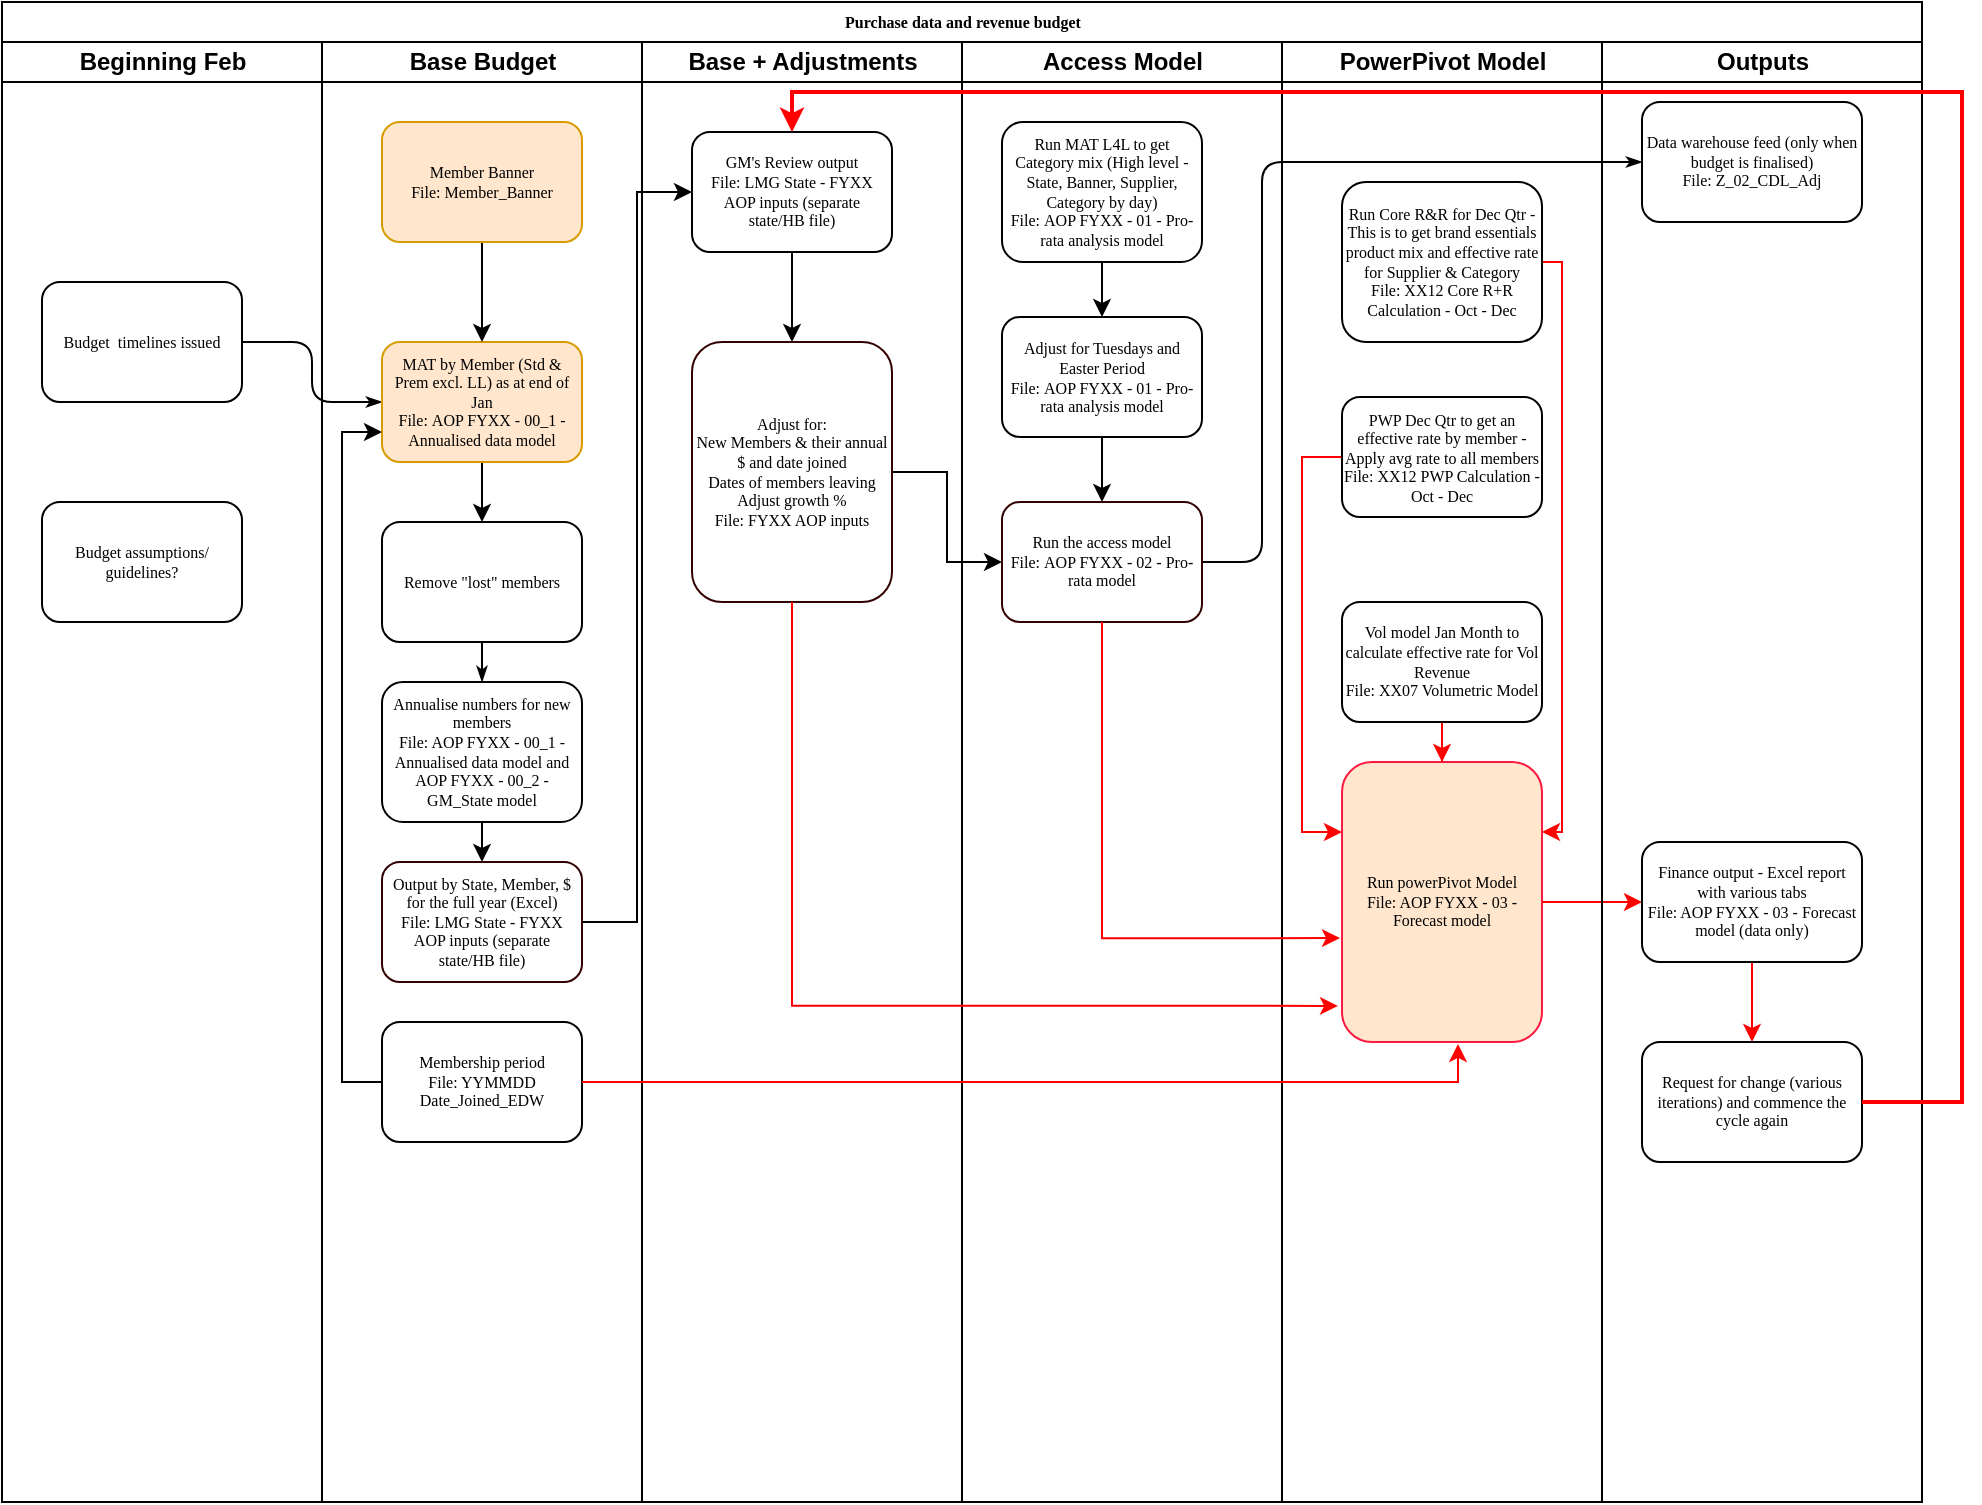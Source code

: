 <mxfile version="12.5.5" type="github"><diagram name="Purchase budget" id="74e2e168-ea6b-b213-b513-2b3c1d86103e"><mxGraphModel dx="1006" dy="711" grid="1" gridSize="10" guides="1" tooltips="1" connect="1" arrows="1" fold="1" page="1" pageScale="1" pageWidth="1169" pageHeight="827" background="#ffffff" math="0" shadow="0"><root><mxCell id="0"/><mxCell id="1" parent="0"/><mxCell id="77e6c97f196da883-1" value="Purchase data and revenue budget" style="swimlane;html=1;childLayout=stackLayout;startSize=20;rounded=0;shadow=0;labelBackgroundColor=none;strokeColor=#000000;strokeWidth=1;fillColor=#ffffff;fontFamily=Verdana;fontSize=8;fontColor=#000000;align=center;" parent="1" vertex="1"><mxGeometry x="70" y="40" width="960" height="750" as="geometry"/></mxCell><mxCell id="77e6c97f196da883-2" value="Beginning Feb" style="swimlane;html=1;startSize=20;" parent="77e6c97f196da883-1" vertex="1"><mxGeometry y="20" width="160" height="730" as="geometry"/></mxCell><mxCell id="77e6c97f196da883-8" value="Budget&amp;nbsp; timelines issued" style="rounded=1;whiteSpace=wrap;html=1;shadow=0;labelBackgroundColor=none;strokeColor=#000000;strokeWidth=1;fillColor=#ffffff;fontFamily=Verdana;fontSize=8;fontColor=#000000;align=center;" parent="77e6c97f196da883-2" vertex="1"><mxGeometry x="20" y="120" width="100" height="60" as="geometry"/></mxCell><mxCell id="BSGmMYfluoc5-0ycnWwg-2" value="Budget assumptions/ guidelines?" style="rounded=1;whiteSpace=wrap;html=1;shadow=0;labelBackgroundColor=none;strokeColor=#000000;strokeWidth=1;fillColor=#ffffff;fontFamily=Verdana;fontSize=8;fontColor=#000000;align=center;" parent="77e6c97f196da883-2" vertex="1"><mxGeometry x="20" y="230" width="100" height="60" as="geometry"/></mxCell><mxCell id="77e6c97f196da883-26" style="edgeStyle=orthogonalEdgeStyle;rounded=1;html=1;labelBackgroundColor=none;startArrow=none;startFill=0;startSize=5;endArrow=classicThin;endFill=1;endSize=5;jettySize=auto;orthogonalLoop=1;strokeColor=#000000;strokeWidth=1;fontFamily=Verdana;fontSize=8;fontColor=#000000;" parent="77e6c97f196da883-1" source="77e6c97f196da883-8" target="77e6c97f196da883-11" edge="1"><mxGeometry relative="1" as="geometry"/></mxCell><mxCell id="107ba76e4e335f99-1" style="edgeStyle=orthogonalEdgeStyle;rounded=1;html=1;labelBackgroundColor=none;startArrow=none;startFill=0;startSize=5;endArrow=classicThin;endFill=1;endSize=5;jettySize=auto;orthogonalLoop=1;strokeColor=#000000;strokeWidth=1;fontFamily=Verdana;fontSize=8;fontColor=#000000;" parent="77e6c97f196da883-1" source="77e6c97f196da883-17" target="77e6c97f196da883-18" edge="1"><mxGeometry relative="1" as="geometry"><Array as="points"><mxPoint x="630" y="280"/><mxPoint x="630" y="80"/></Array></mxGeometry></mxCell><mxCell id="77e6c97f196da883-3" value="Base Budget" style="swimlane;html=1;startSize=20;" parent="77e6c97f196da883-1" vertex="1"><mxGeometry x="160" y="20" width="160" height="730" as="geometry"/></mxCell><mxCell id="BSGmMYfluoc5-0ycnWwg-8" style="edgeStyle=orthogonalEdgeStyle;rounded=0;orthogonalLoop=1;jettySize=auto;html=1;entryX=0.5;entryY=0;entryDx=0;entryDy=0;" parent="77e6c97f196da883-3" source="77e6c97f196da883-11" target="77e6c97f196da883-9" edge="1"><mxGeometry relative="1" as="geometry"/></mxCell><mxCell id="77e6c97f196da883-11" value="MAT by Member (Std &amp;amp; Prem excl. LL) as at end of Jan&lt;br&gt;File:&amp;nbsp;AOP FYXX - 00_1 - Annualised data model" style="rounded=1;whiteSpace=wrap;html=1;shadow=0;labelBackgroundColor=none;strokeColor=#d79b00;strokeWidth=1;fillColor=#ffe6cc;fontFamily=Verdana;fontSize=8;align=center;" parent="77e6c97f196da883-3" vertex="1"><mxGeometry x="30" y="150" width="100" height="60" as="geometry"/></mxCell><mxCell id="77e6c97f196da883-9" value="Remove &quot;lost&quot; members" style="rounded=1;whiteSpace=wrap;html=1;shadow=0;labelBackgroundColor=none;strokeColor=#000000;strokeWidth=1;fillColor=#ffffff;fontFamily=Verdana;fontSize=8;fontColor=#000000;align=center;" parent="77e6c97f196da883-3" vertex="1"><mxGeometry x="30" y="240" width="100" height="60" as="geometry"/></mxCell><mxCell id="BSGmMYfluoc5-0ycnWwg-17" value="" style="edgeStyle=orthogonalEdgeStyle;rounded=0;orthogonalLoop=1;jettySize=auto;html=1;" parent="77e6c97f196da883-3" source="77e6c97f196da883-12" target="BSGmMYfluoc5-0ycnWwg-16" edge="1"><mxGeometry relative="1" as="geometry"><Array as="points"><mxPoint x="80" y="410"/><mxPoint x="80" y="410"/></Array></mxGeometry></mxCell><mxCell id="77e6c97f196da883-12" value="Annualise numbers for new members&lt;br&gt;File: AOP FYXX - 00_1 - Annualised data model and&lt;br&gt;AOP FYXX - 00_2 - GM_State model" style="rounded=1;whiteSpace=wrap;html=1;shadow=0;labelBackgroundColor=none;strokeColor=#000000;strokeWidth=1;fillColor=#ffffff;fontFamily=Verdana;fontSize=8;fontColor=#000000;align=center;" parent="77e6c97f196da883-3" vertex="1"><mxGeometry x="30" y="320" width="100" height="70" as="geometry"/></mxCell><mxCell id="77e6c97f196da883-28" style="edgeStyle=orthogonalEdgeStyle;rounded=1;html=1;labelBackgroundColor=none;startArrow=none;startFill=0;startSize=5;endArrow=classicThin;endFill=1;endSize=5;jettySize=auto;orthogonalLoop=1;strokeColor=#000000;strokeWidth=1;fontFamily=Verdana;fontSize=8;fontColor=#000000;" parent="77e6c97f196da883-3" source="77e6c97f196da883-9" target="77e6c97f196da883-12" edge="1"><mxGeometry relative="1" as="geometry"/></mxCell><mxCell id="BSGmMYfluoc5-0ycnWwg-16" value="Output by State, Member, $ for the full year (Excel)&lt;br&gt;File:&amp;nbsp;LMG State - FYXX AOP inputs (separate state/HB file)" style="rounded=1;whiteSpace=wrap;html=1;shadow=0;labelBackgroundColor=none;strokeColor=#330000;strokeWidth=1;fillColor=#ffffff;fontFamily=Verdana;fontSize=8;fontColor=#000000;align=center;" parent="77e6c97f196da883-3" vertex="1"><mxGeometry x="30" y="410" width="100" height="60" as="geometry"/></mxCell><mxCell id="4OYYeBLz-7N8v8GrSOVv-5" style="edgeStyle=orthogonalEdgeStyle;rounded=0;orthogonalLoop=1;jettySize=auto;html=1;entryX=0;entryY=0.75;entryDx=0;entryDy=0;" parent="77e6c97f196da883-3" source="4OYYeBLz-7N8v8GrSOVv-1" target="77e6c97f196da883-11" edge="1"><mxGeometry relative="1" as="geometry"><Array as="points"><mxPoint x="10" y="520"/><mxPoint x="10" y="195"/></Array></mxGeometry></mxCell><mxCell id="4OYYeBLz-7N8v8GrSOVv-1" value="Membership period&lt;br&gt;File: YYMMDD Date_Joined_EDW" style="rounded=1;whiteSpace=wrap;html=1;shadow=0;labelBackgroundColor=none;strokeColor=#000000;strokeWidth=1;fillColor=#ffffff;fontFamily=Verdana;fontSize=8;fontColor=#000000;align=center;" parent="77e6c97f196da883-3" vertex="1"><mxGeometry x="30" y="490" width="100" height="60" as="geometry"/></mxCell><mxCell id="4OYYeBLz-7N8v8GrSOVv-4" value="" style="edgeStyle=orthogonalEdgeStyle;rounded=0;orthogonalLoop=1;jettySize=auto;html=1;" parent="77e6c97f196da883-3" source="4OYYeBLz-7N8v8GrSOVv-3" target="77e6c97f196da883-11" edge="1"><mxGeometry relative="1" as="geometry"/></mxCell><mxCell id="4OYYeBLz-7N8v8GrSOVv-3" value="Member Banner&lt;br&gt;File: Member_Banner" style="rounded=1;whiteSpace=wrap;html=1;shadow=0;labelBackgroundColor=none;strokeColor=#d79b00;strokeWidth=1;fillColor=#ffe6cc;fontFamily=Verdana;fontSize=8;align=center;" parent="77e6c97f196da883-3" vertex="1"><mxGeometry x="30" y="40" width="100" height="60" as="geometry"/></mxCell><mxCell id="77e6c97f196da883-4" value="Base + Adjustments" style="swimlane;html=1;startSize=20;" parent="77e6c97f196da883-1" vertex="1"><mxGeometry x="320" y="20" width="160" height="730" as="geometry"/></mxCell><mxCell id="BSGmMYfluoc5-0ycnWwg-21" style="edgeStyle=orthogonalEdgeStyle;rounded=0;orthogonalLoop=1;jettySize=auto;html=1;entryX=0.5;entryY=0;entryDx=0;entryDy=0;" parent="77e6c97f196da883-4" source="77e6c97f196da883-15" target="BSGmMYfluoc5-0ycnWwg-18" edge="1"><mxGeometry relative="1" as="geometry"/></mxCell><mxCell id="77e6c97f196da883-15" value="GM's Review output&lt;br&gt;File: LMG State - FYXX AOP inputs (separate state/HB file)" style="rounded=1;whiteSpace=wrap;html=1;shadow=0;labelBackgroundColor=none;strokeColor=#000000;strokeWidth=1;fillColor=#ffffff;fontFamily=Verdana;fontSize=8;fontColor=#000000;align=center;" parent="77e6c97f196da883-4" vertex="1"><mxGeometry x="25" y="45" width="100" height="60" as="geometry"/></mxCell><mxCell id="BSGmMYfluoc5-0ycnWwg-18" value="Adjust for:&lt;br&gt;New Members &amp;amp; their annual $ and date joined&lt;br&gt;Dates of members leaving&lt;br&gt;Adjust growth %&lt;br&gt;File:&amp;nbsp;FYXX AOP inputs" style="rounded=1;whiteSpace=wrap;html=1;shadow=0;labelBackgroundColor=none;strokeColor=#330000;strokeWidth=1;fillColor=#ffffff;fontFamily=Verdana;fontSize=8;fontColor=#000000;align=center;" parent="77e6c97f196da883-4" vertex="1"><mxGeometry x="25" y="150" width="100" height="130" as="geometry"/></mxCell><mxCell id="77e6c97f196da883-5" value="Access Model" style="swimlane;html=1;startSize=20;" parent="77e6c97f196da883-1" vertex="1"><mxGeometry x="480" y="20" width="160" height="730" as="geometry"/></mxCell><mxCell id="77e6c97f196da883-17" value="Run the access model&lt;br&gt;File:&amp;nbsp;AOP FYXX - 02 - Pro-rata model" style="rounded=1;whiteSpace=wrap;html=1;shadow=0;labelBackgroundColor=none;strokeColor=#330000;strokeWidth=1;fillColor=#ffffff;fontFamily=Verdana;fontSize=8;fontColor=#000000;align=center;" parent="77e6c97f196da883-5" vertex="1"><mxGeometry x="20" y="230" width="100" height="60" as="geometry"/></mxCell><mxCell id="BSGmMYfluoc5-0ycnWwg-24" style="edgeStyle=orthogonalEdgeStyle;rounded=0;orthogonalLoop=1;jettySize=auto;html=1;entryX=0.5;entryY=0;entryDx=0;entryDy=0;" parent="77e6c97f196da883-5" source="BSGmMYfluoc5-0ycnWwg-22" target="BSGmMYfluoc5-0ycnWwg-23" edge="1"><mxGeometry relative="1" as="geometry"/></mxCell><mxCell id="BSGmMYfluoc5-0ycnWwg-22" value="Run MAT L4L to get Category mix (High level - State, Banner, Supplier, Category by day)&lt;br&gt;File:&amp;nbsp;AOP FYXX - 01 - Pro-rata analysis model" style="rounded=1;whiteSpace=wrap;html=1;shadow=0;labelBackgroundColor=none;strokeColor=#000000;strokeWidth=1;fillColor=#ffffff;fontFamily=Verdana;fontSize=8;fontColor=#000000;align=center;" parent="77e6c97f196da883-5" vertex="1"><mxGeometry x="20" y="40" width="100" height="70" as="geometry"/></mxCell><mxCell id="BSGmMYfluoc5-0ycnWwg-25" value="" style="edgeStyle=orthogonalEdgeStyle;rounded=0;orthogonalLoop=1;jettySize=auto;html=1;" parent="77e6c97f196da883-5" source="BSGmMYfluoc5-0ycnWwg-23" target="77e6c97f196da883-17" edge="1"><mxGeometry relative="1" as="geometry"/></mxCell><mxCell id="BSGmMYfluoc5-0ycnWwg-23" value="Adjust for Tuesdays and Easter Period&lt;br&gt;File:&amp;nbsp;AOP FYXX - 01 - Pro-rata analysis model" style="rounded=1;whiteSpace=wrap;html=1;shadow=0;labelBackgroundColor=none;strokeColor=#000000;strokeWidth=1;fillColor=#ffffff;fontFamily=Verdana;fontSize=8;fontColor=#000000;align=center;" parent="77e6c97f196da883-5" vertex="1"><mxGeometry x="20" y="137.5" width="100" height="60" as="geometry"/></mxCell><mxCell id="77e6c97f196da883-6" value="PowerPivot Model" style="swimlane;html=1;startSize=20;" parent="77e6c97f196da883-1" vertex="1"><mxGeometry x="640" y="20" width="160" height="730" as="geometry"><mxRectangle x="640" y="20" width="130" height="730" as="alternateBounds"/></mxGeometry></mxCell><mxCell id="77e6c97f196da883-21" value="Run powerPivot Model&lt;br&gt;File: AOP FYXX - 03 - Forecast model" style="rounded=1;whiteSpace=wrap;html=1;shadow=0;labelBackgroundColor=none;strokeColor=#FF1940;strokeWidth=1;fillColor=#FFE6CC;fontFamily=Verdana;fontSize=8;fontColor=#000000;align=center;" parent="77e6c97f196da883-6" vertex="1"><mxGeometry x="30" y="360" width="100" height="140" as="geometry"/></mxCell><mxCell id="BSGmMYfluoc5-0ycnWwg-32" style="edgeStyle=orthogonalEdgeStyle;rounded=0;orthogonalLoop=1;jettySize=auto;html=1;strokeColor=#FF0000;entryX=1;entryY=0.25;entryDx=0;entryDy=0;" parent="77e6c97f196da883-6" source="BSGmMYfluoc5-0ycnWwg-30" target="77e6c97f196da883-21" edge="1"><mxGeometry relative="1" as="geometry"><mxPoint x="130" y="410" as="targetPoint"/><Array as="points"><mxPoint x="140" y="110"/><mxPoint x="140" y="395"/></Array></mxGeometry></mxCell><mxCell id="BSGmMYfluoc5-0ycnWwg-30" value="Run Core R&amp;amp;R for Dec Qtr - This is to get brand essentials product mix and effective rate for Supplier &amp;amp; Category&lt;br&gt;File: XX12 Core R+R Calculation - Oct - Dec" style="rounded=1;whiteSpace=wrap;html=1;shadow=0;labelBackgroundColor=none;strokeColor=#000000;strokeWidth=1;fillColor=#ffffff;fontFamily=Verdana;fontSize=8;fontColor=#000000;align=center;" parent="77e6c97f196da883-6" vertex="1"><mxGeometry x="30" y="70" width="100" height="80" as="geometry"/></mxCell><mxCell id="BSGmMYfluoc5-0ycnWwg-38" style="edgeStyle=orthogonalEdgeStyle;rounded=0;orthogonalLoop=1;jettySize=auto;html=1;entryX=0.5;entryY=0;entryDx=0;entryDy=0;strokeColor=#FF0000;" parent="77e6c97f196da883-6" source="BSGmMYfluoc5-0ycnWwg-33" target="77e6c97f196da883-21" edge="1"><mxGeometry relative="1" as="geometry"/></mxCell><mxCell id="BSGmMYfluoc5-0ycnWwg-33" value="Vol model Jan Month to calculate effective rate for Vol Revenue&lt;br&gt;File:&amp;nbsp;XX07 Volumetric Model" style="rounded=1;whiteSpace=wrap;html=1;shadow=0;labelBackgroundColor=none;strokeColor=#000000;strokeWidth=1;fillColor=#ffffff;fontFamily=Verdana;fontSize=8;fontColor=#000000;align=center;" parent="77e6c97f196da883-6" vertex="1"><mxGeometry x="30" y="280" width="100" height="60" as="geometry"/></mxCell><mxCell id="BSGmMYfluoc5-0ycnWwg-19" style="edgeStyle=orthogonalEdgeStyle;rounded=0;orthogonalLoop=1;jettySize=auto;html=1;entryX=0;entryY=0.5;entryDx=0;entryDy=0;" parent="77e6c97f196da883-1" source="BSGmMYfluoc5-0ycnWwg-16" target="77e6c97f196da883-15" edge="1"><mxGeometry relative="1" as="geometry"/></mxCell><mxCell id="BSGmMYfluoc5-0ycnWwg-26" style="edgeStyle=orthogonalEdgeStyle;rounded=0;orthogonalLoop=1;jettySize=auto;html=1;entryX=0;entryY=0.5;entryDx=0;entryDy=0;" parent="77e6c97f196da883-1" source="BSGmMYfluoc5-0ycnWwg-18" target="77e6c97f196da883-17" edge="1"><mxGeometry relative="1" as="geometry"/></mxCell><mxCell id="4OYYeBLz-7N8v8GrSOVv-8" style="edgeStyle=orthogonalEdgeStyle;rounded=0;orthogonalLoop=1;jettySize=auto;html=1;strokeColor=#FF0000;" parent="77e6c97f196da883-1" source="77e6c97f196da883-21" target="4OYYeBLz-7N8v8GrSOVv-7" edge="1"><mxGeometry relative="1" as="geometry"/></mxCell><mxCell id="77e6c97f196da883-7" value="Outputs" style="swimlane;html=1;startSize=20;" parent="77e6c97f196da883-1" vertex="1"><mxGeometry x="800" y="20" width="160" height="730" as="geometry"/></mxCell><mxCell id="77e6c97f196da883-18" value="Data warehouse feed (only when budget is finalised)&lt;br&gt;File:&amp;nbsp;Z_02_CDL_Adj" style="rounded=1;whiteSpace=wrap;html=1;shadow=0;labelBackgroundColor=none;strokeColor=#000000;strokeWidth=1;fillColor=#ffffff;fontFamily=Verdana;fontSize=8;fontColor=#000000;align=center;" parent="77e6c97f196da883-7" vertex="1"><mxGeometry x="20" y="30" width="110" height="60" as="geometry"/></mxCell><mxCell id="4OYYeBLz-7N8v8GrSOVv-14" style="edgeStyle=orthogonalEdgeStyle;rounded=0;orthogonalLoop=1;jettySize=auto;html=1;entryX=0.5;entryY=0;entryDx=0;entryDy=0;strokeColor=#FF0000;" parent="77e6c97f196da883-7" source="4OYYeBLz-7N8v8GrSOVv-7" target="4OYYeBLz-7N8v8GrSOVv-12" edge="1"><mxGeometry relative="1" as="geometry"/></mxCell><mxCell id="4OYYeBLz-7N8v8GrSOVv-7" value="Finance output - Excel report with various tabs&lt;br&gt;File: AOP FYXX - 03 - Forecast model (data only)" style="rounded=1;whiteSpace=wrap;html=1;shadow=0;labelBackgroundColor=none;strokeColor=#000000;strokeWidth=1;fillColor=#ffffff;fontFamily=Verdana;fontSize=8;fontColor=#000000;align=center;" parent="77e6c97f196da883-7" vertex="1"><mxGeometry x="20" y="400" width="110" height="60" as="geometry"/></mxCell><mxCell id="4OYYeBLz-7N8v8GrSOVv-12" value="Request for change (various iterations) and commence the cycle again" style="rounded=1;whiteSpace=wrap;html=1;shadow=0;labelBackgroundColor=none;strokeColor=#000000;strokeWidth=1;fillColor=#ffffff;fontFamily=Verdana;fontSize=8;fontColor=#000000;align=center;" parent="77e6c97f196da883-7" vertex="1"><mxGeometry x="20" y="500" width="110" height="60" as="geometry"/></mxCell><mxCell id="4OYYeBLz-7N8v8GrSOVv-15" style="edgeStyle=orthogonalEdgeStyle;rounded=0;orthogonalLoop=1;jettySize=auto;html=1;entryX=0.5;entryY=0;entryDx=0;entryDy=0;strokeColor=#FF0000;strokeWidth=2;" parent="77e6c97f196da883-1" source="4OYYeBLz-7N8v8GrSOVv-12" target="77e6c97f196da883-15" edge="1"><mxGeometry relative="1" as="geometry"><Array as="points"><mxPoint x="980" y="550"/><mxPoint x="980" y="45"/><mxPoint x="395" y="45"/></Array></mxGeometry></mxCell><mxCell id="4OYYeBLz-7N8v8GrSOVv-17" style="edgeStyle=orthogonalEdgeStyle;rounded=0;orthogonalLoop=1;jettySize=auto;html=1;entryX=-0.02;entryY=0.871;entryDx=0;entryDy=0;entryPerimeter=0;strokeColor=#FF0000;" parent="77e6c97f196da883-1" source="BSGmMYfluoc5-0ycnWwg-18" target="77e6c97f196da883-21" edge="1"><mxGeometry relative="1" as="geometry"><Array as="points"><mxPoint x="395" y="502"/></Array></mxGeometry></mxCell><mxCell id="4OYYeBLz-7N8v8GrSOVv-19" style="edgeStyle=orthogonalEdgeStyle;rounded=0;orthogonalLoop=1;jettySize=auto;html=1;entryX=-0.01;entryY=0.629;entryDx=0;entryDy=0;entryPerimeter=0;strokeColor=#FF0000;" parent="77e6c97f196da883-1" source="77e6c97f196da883-17" target="77e6c97f196da883-21" edge="1"><mxGeometry relative="1" as="geometry"><Array as="points"><mxPoint x="550" y="468"/></Array></mxGeometry></mxCell><mxCell id="4OYYeBLz-7N8v8GrSOVv-21" style="edgeStyle=orthogonalEdgeStyle;rounded=0;orthogonalLoop=1;jettySize=auto;html=1;entryX=0.58;entryY=1.007;entryDx=0;entryDy=0;entryPerimeter=0;strokeColor=#FF0000;strokeWidth=1;" parent="77e6c97f196da883-1" source="4OYYeBLz-7N8v8GrSOVv-1" target="77e6c97f196da883-21" edge="1"><mxGeometry relative="1" as="geometry"/></mxCell><mxCell id="BSGmMYfluoc5-0ycnWwg-37" style="edgeStyle=orthogonalEdgeStyle;rounded=0;orthogonalLoop=1;jettySize=auto;html=1;entryX=0;entryY=0.25;entryDx=0;entryDy=0;strokeColor=#FF0000;" parent="1" source="BSGmMYfluoc5-0ycnWwg-36" target="77e6c97f196da883-21" edge="1"><mxGeometry relative="1" as="geometry"><Array as="points"><mxPoint x="720" y="268"/><mxPoint x="720" y="455"/></Array></mxGeometry></mxCell><mxCell id="BSGmMYfluoc5-0ycnWwg-36" value="PWP Dec Qtr to get an effective rate by member - Apply avg rate to all members&lt;br&gt;File: XX12 PWP Calculation - Oct - Dec" style="rounded=1;whiteSpace=wrap;html=1;shadow=0;labelBackgroundColor=none;strokeColor=#000000;strokeWidth=1;fillColor=#ffffff;fontFamily=Verdana;fontSize=8;fontColor=#000000;align=center;" parent="1" vertex="1"><mxGeometry x="740" y="237.5" width="100" height="60" as="geometry"/></mxCell></root></mxGraphModel></diagram></mxfile>